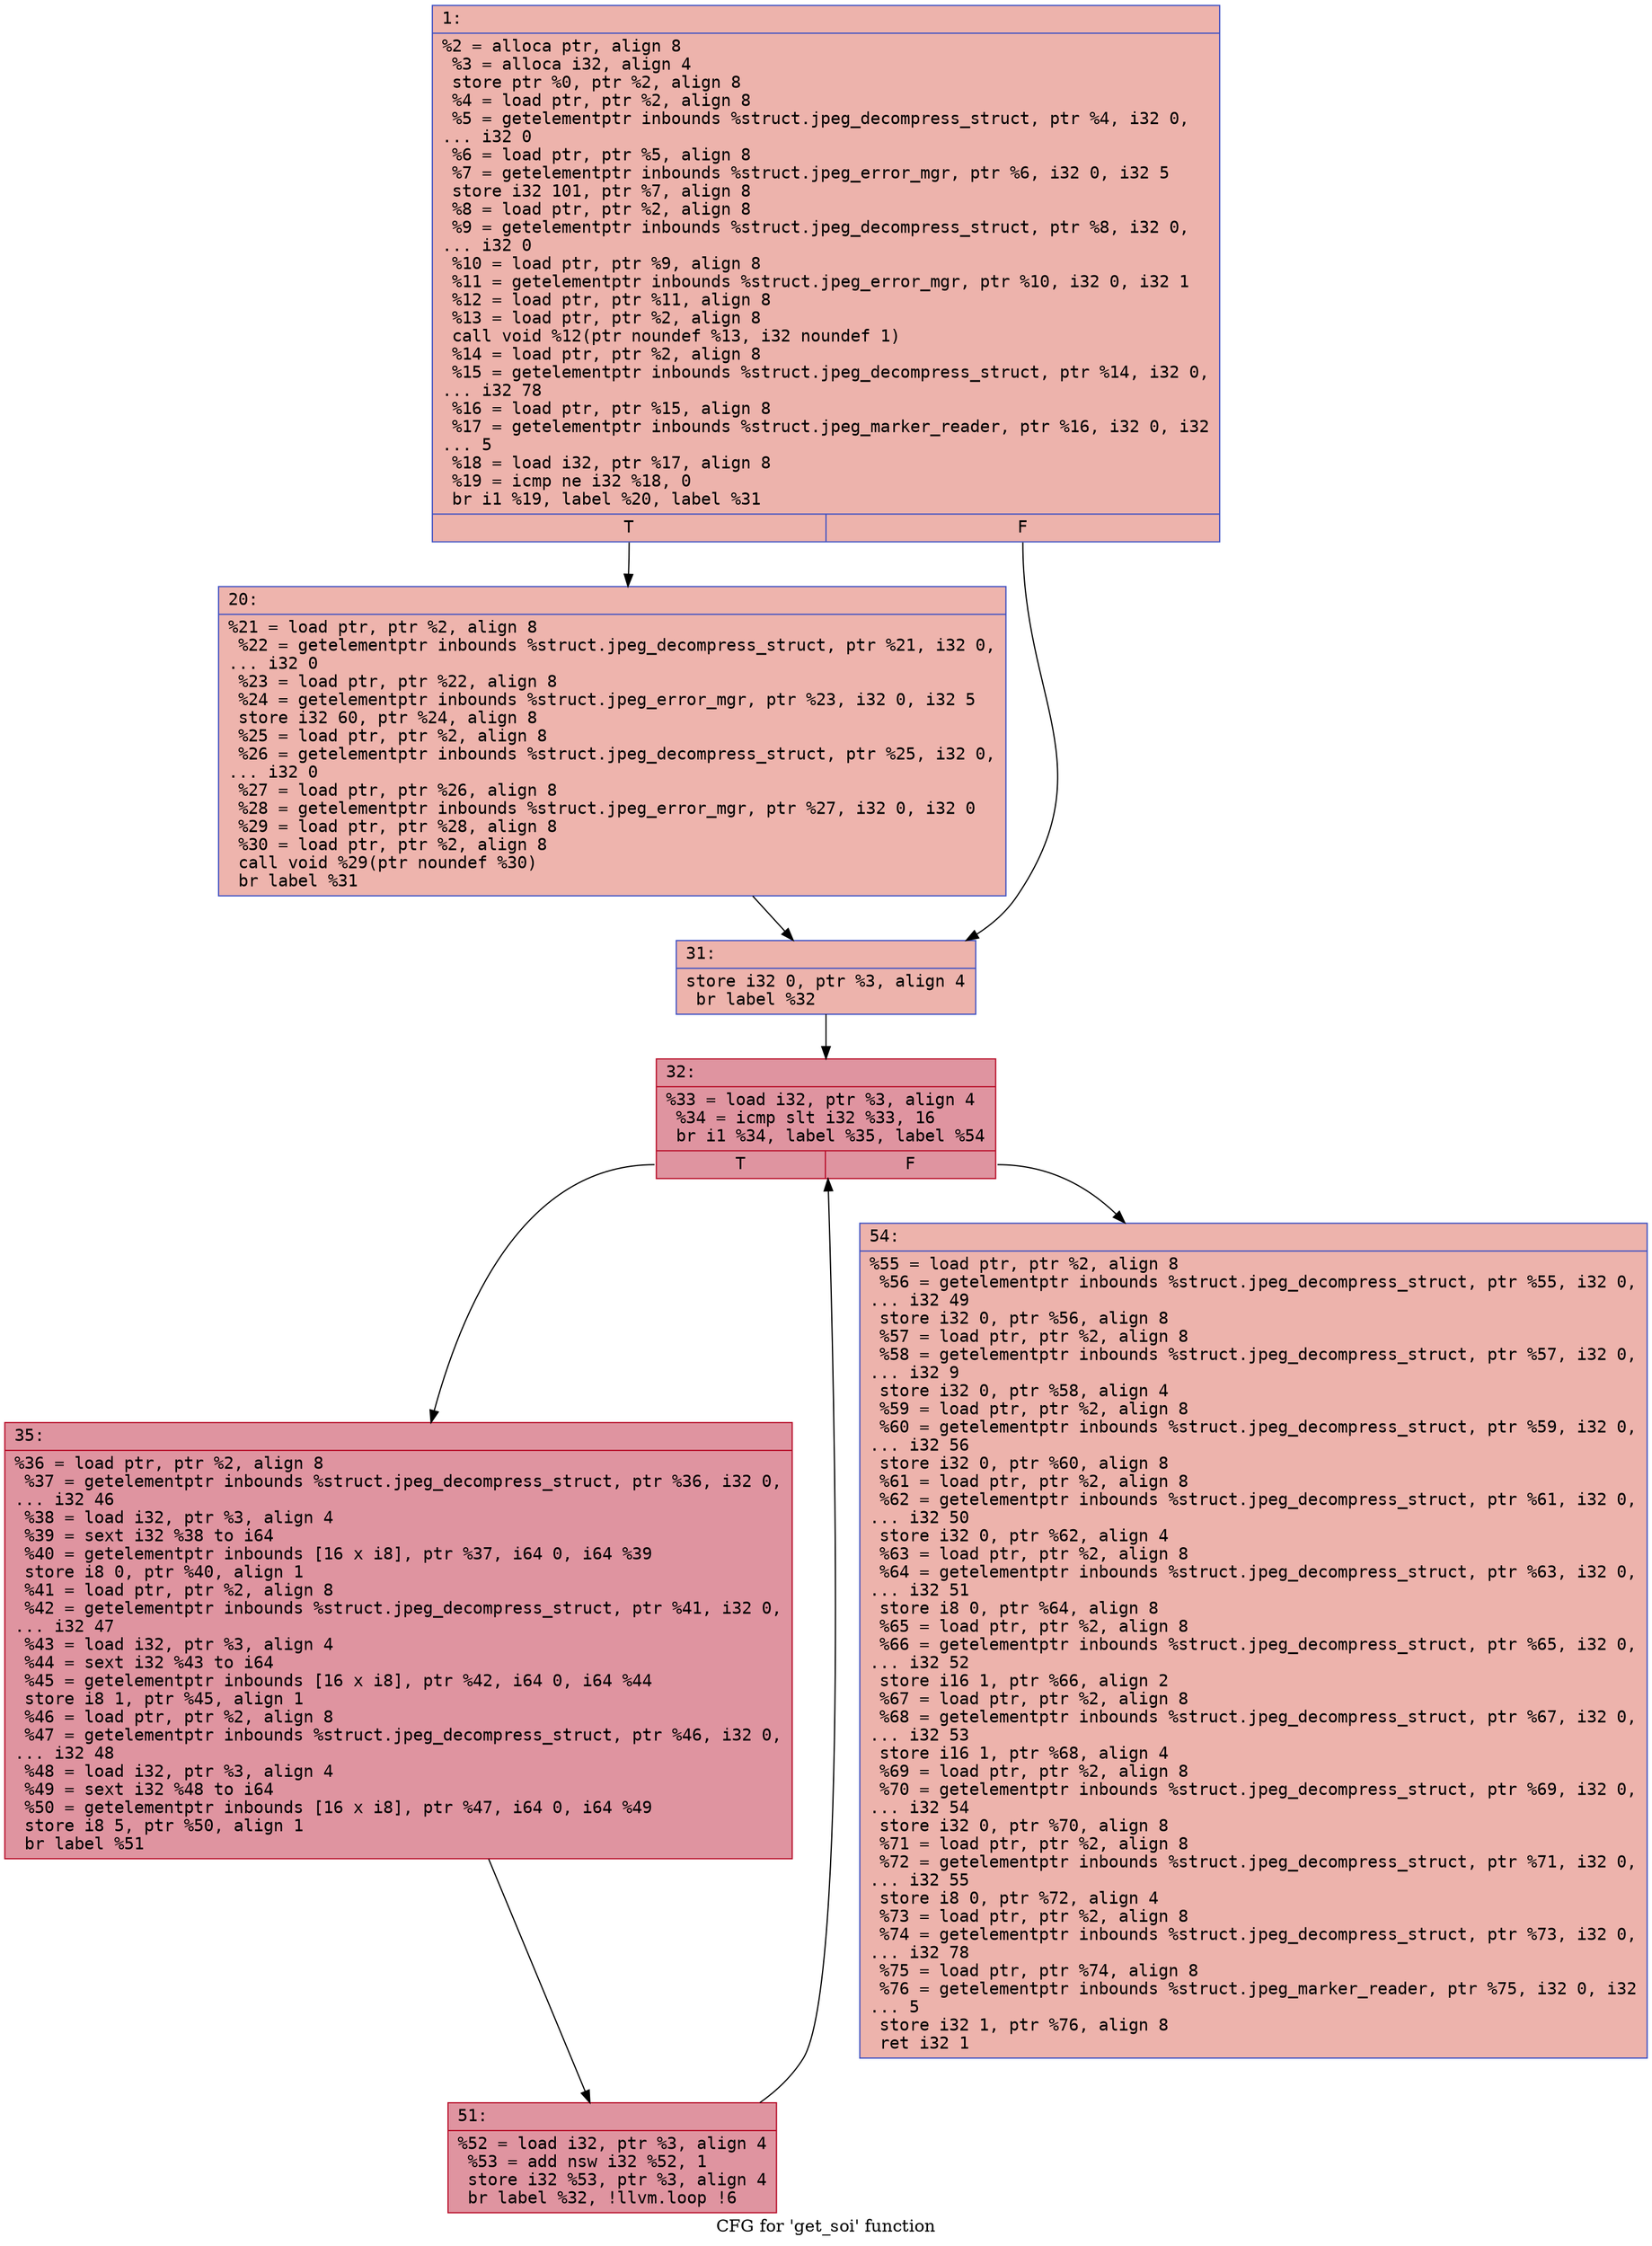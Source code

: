 digraph "CFG for 'get_soi' function" {
	label="CFG for 'get_soi' function";

	Node0x6000038e6a80 [shape=record,color="#3d50c3ff", style=filled, fillcolor="#d6524470" fontname="Courier",label="{1:\l|  %2 = alloca ptr, align 8\l  %3 = alloca i32, align 4\l  store ptr %0, ptr %2, align 8\l  %4 = load ptr, ptr %2, align 8\l  %5 = getelementptr inbounds %struct.jpeg_decompress_struct, ptr %4, i32 0,\l... i32 0\l  %6 = load ptr, ptr %5, align 8\l  %7 = getelementptr inbounds %struct.jpeg_error_mgr, ptr %6, i32 0, i32 5\l  store i32 101, ptr %7, align 8\l  %8 = load ptr, ptr %2, align 8\l  %9 = getelementptr inbounds %struct.jpeg_decompress_struct, ptr %8, i32 0,\l... i32 0\l  %10 = load ptr, ptr %9, align 8\l  %11 = getelementptr inbounds %struct.jpeg_error_mgr, ptr %10, i32 0, i32 1\l  %12 = load ptr, ptr %11, align 8\l  %13 = load ptr, ptr %2, align 8\l  call void %12(ptr noundef %13, i32 noundef 1)\l  %14 = load ptr, ptr %2, align 8\l  %15 = getelementptr inbounds %struct.jpeg_decompress_struct, ptr %14, i32 0,\l... i32 78\l  %16 = load ptr, ptr %15, align 8\l  %17 = getelementptr inbounds %struct.jpeg_marker_reader, ptr %16, i32 0, i32\l... 5\l  %18 = load i32, ptr %17, align 8\l  %19 = icmp ne i32 %18, 0\l  br i1 %19, label %20, label %31\l|{<s0>T|<s1>F}}"];
	Node0x6000038e6a80:s0 -> Node0x6000038e6ad0[tooltip="1 -> 20\nProbability 62.50%" ];
	Node0x6000038e6a80:s1 -> Node0x6000038e6b20[tooltip="1 -> 31\nProbability 37.50%" ];
	Node0x6000038e6ad0 [shape=record,color="#3d50c3ff", style=filled, fillcolor="#d8564670" fontname="Courier",label="{20:\l|  %21 = load ptr, ptr %2, align 8\l  %22 = getelementptr inbounds %struct.jpeg_decompress_struct, ptr %21, i32 0,\l... i32 0\l  %23 = load ptr, ptr %22, align 8\l  %24 = getelementptr inbounds %struct.jpeg_error_mgr, ptr %23, i32 0, i32 5\l  store i32 60, ptr %24, align 8\l  %25 = load ptr, ptr %2, align 8\l  %26 = getelementptr inbounds %struct.jpeg_decompress_struct, ptr %25, i32 0,\l... i32 0\l  %27 = load ptr, ptr %26, align 8\l  %28 = getelementptr inbounds %struct.jpeg_error_mgr, ptr %27, i32 0, i32 0\l  %29 = load ptr, ptr %28, align 8\l  %30 = load ptr, ptr %2, align 8\l  call void %29(ptr noundef %30)\l  br label %31\l}"];
	Node0x6000038e6ad0 -> Node0x6000038e6b20[tooltip="20 -> 31\nProbability 100.00%" ];
	Node0x6000038e6b20 [shape=record,color="#3d50c3ff", style=filled, fillcolor="#d6524470" fontname="Courier",label="{31:\l|  store i32 0, ptr %3, align 4\l  br label %32\l}"];
	Node0x6000038e6b20 -> Node0x6000038e6b70[tooltip="31 -> 32\nProbability 100.00%" ];
	Node0x6000038e6b70 [shape=record,color="#b70d28ff", style=filled, fillcolor="#b70d2870" fontname="Courier",label="{32:\l|  %33 = load i32, ptr %3, align 4\l  %34 = icmp slt i32 %33, 16\l  br i1 %34, label %35, label %54\l|{<s0>T|<s1>F}}"];
	Node0x6000038e6b70:s0 -> Node0x6000038e6bc0[tooltip="32 -> 35\nProbability 96.88%" ];
	Node0x6000038e6b70:s1 -> Node0x6000038e6c60[tooltip="32 -> 54\nProbability 3.12%" ];
	Node0x6000038e6bc0 [shape=record,color="#b70d28ff", style=filled, fillcolor="#b70d2870" fontname="Courier",label="{35:\l|  %36 = load ptr, ptr %2, align 8\l  %37 = getelementptr inbounds %struct.jpeg_decompress_struct, ptr %36, i32 0,\l... i32 46\l  %38 = load i32, ptr %3, align 4\l  %39 = sext i32 %38 to i64\l  %40 = getelementptr inbounds [16 x i8], ptr %37, i64 0, i64 %39\l  store i8 0, ptr %40, align 1\l  %41 = load ptr, ptr %2, align 8\l  %42 = getelementptr inbounds %struct.jpeg_decompress_struct, ptr %41, i32 0,\l... i32 47\l  %43 = load i32, ptr %3, align 4\l  %44 = sext i32 %43 to i64\l  %45 = getelementptr inbounds [16 x i8], ptr %42, i64 0, i64 %44\l  store i8 1, ptr %45, align 1\l  %46 = load ptr, ptr %2, align 8\l  %47 = getelementptr inbounds %struct.jpeg_decompress_struct, ptr %46, i32 0,\l... i32 48\l  %48 = load i32, ptr %3, align 4\l  %49 = sext i32 %48 to i64\l  %50 = getelementptr inbounds [16 x i8], ptr %47, i64 0, i64 %49\l  store i8 5, ptr %50, align 1\l  br label %51\l}"];
	Node0x6000038e6bc0 -> Node0x6000038e6c10[tooltip="35 -> 51\nProbability 100.00%" ];
	Node0x6000038e6c10 [shape=record,color="#b70d28ff", style=filled, fillcolor="#b70d2870" fontname="Courier",label="{51:\l|  %52 = load i32, ptr %3, align 4\l  %53 = add nsw i32 %52, 1\l  store i32 %53, ptr %3, align 4\l  br label %32, !llvm.loop !6\l}"];
	Node0x6000038e6c10 -> Node0x6000038e6b70[tooltip="51 -> 32\nProbability 100.00%" ];
	Node0x6000038e6c60 [shape=record,color="#3d50c3ff", style=filled, fillcolor="#d6524470" fontname="Courier",label="{54:\l|  %55 = load ptr, ptr %2, align 8\l  %56 = getelementptr inbounds %struct.jpeg_decompress_struct, ptr %55, i32 0,\l... i32 49\l  store i32 0, ptr %56, align 8\l  %57 = load ptr, ptr %2, align 8\l  %58 = getelementptr inbounds %struct.jpeg_decompress_struct, ptr %57, i32 0,\l... i32 9\l  store i32 0, ptr %58, align 4\l  %59 = load ptr, ptr %2, align 8\l  %60 = getelementptr inbounds %struct.jpeg_decompress_struct, ptr %59, i32 0,\l... i32 56\l  store i32 0, ptr %60, align 8\l  %61 = load ptr, ptr %2, align 8\l  %62 = getelementptr inbounds %struct.jpeg_decompress_struct, ptr %61, i32 0,\l... i32 50\l  store i32 0, ptr %62, align 4\l  %63 = load ptr, ptr %2, align 8\l  %64 = getelementptr inbounds %struct.jpeg_decompress_struct, ptr %63, i32 0,\l... i32 51\l  store i8 0, ptr %64, align 8\l  %65 = load ptr, ptr %2, align 8\l  %66 = getelementptr inbounds %struct.jpeg_decompress_struct, ptr %65, i32 0,\l... i32 52\l  store i16 1, ptr %66, align 2\l  %67 = load ptr, ptr %2, align 8\l  %68 = getelementptr inbounds %struct.jpeg_decompress_struct, ptr %67, i32 0,\l... i32 53\l  store i16 1, ptr %68, align 4\l  %69 = load ptr, ptr %2, align 8\l  %70 = getelementptr inbounds %struct.jpeg_decompress_struct, ptr %69, i32 0,\l... i32 54\l  store i32 0, ptr %70, align 8\l  %71 = load ptr, ptr %2, align 8\l  %72 = getelementptr inbounds %struct.jpeg_decompress_struct, ptr %71, i32 0,\l... i32 55\l  store i8 0, ptr %72, align 4\l  %73 = load ptr, ptr %2, align 8\l  %74 = getelementptr inbounds %struct.jpeg_decompress_struct, ptr %73, i32 0,\l... i32 78\l  %75 = load ptr, ptr %74, align 8\l  %76 = getelementptr inbounds %struct.jpeg_marker_reader, ptr %75, i32 0, i32\l... 5\l  store i32 1, ptr %76, align 8\l  ret i32 1\l}"];
}
